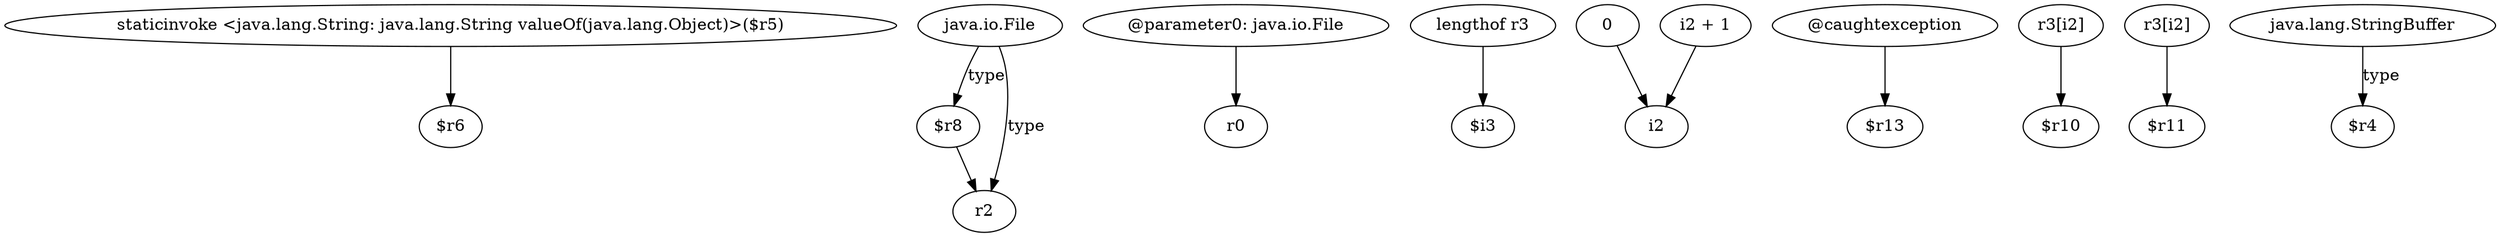 digraph g {
0[label="staticinvoke <java.lang.String: java.lang.String valueOf(java.lang.Object)>($r5)"]
1[label="$r6"]
0->1[label=""]
2[label="$r8"]
3[label="r2"]
2->3[label=""]
4[label="@parameter0: java.io.File"]
5[label="r0"]
4->5[label=""]
6[label="lengthof r3"]
7[label="$i3"]
6->7[label=""]
8[label="java.io.File"]
8->2[label="type"]
9[label="0"]
10[label="i2"]
9->10[label=""]
11[label="@caughtexception"]
12[label="$r13"]
11->12[label=""]
13[label="r3[i2]"]
14[label="$r10"]
13->14[label=""]
15[label="r3[i2]"]
16[label="$r11"]
15->16[label=""]
17[label="java.lang.StringBuffer"]
18[label="$r4"]
17->18[label="type"]
19[label="i2 + 1"]
19->10[label=""]
8->3[label="type"]
}